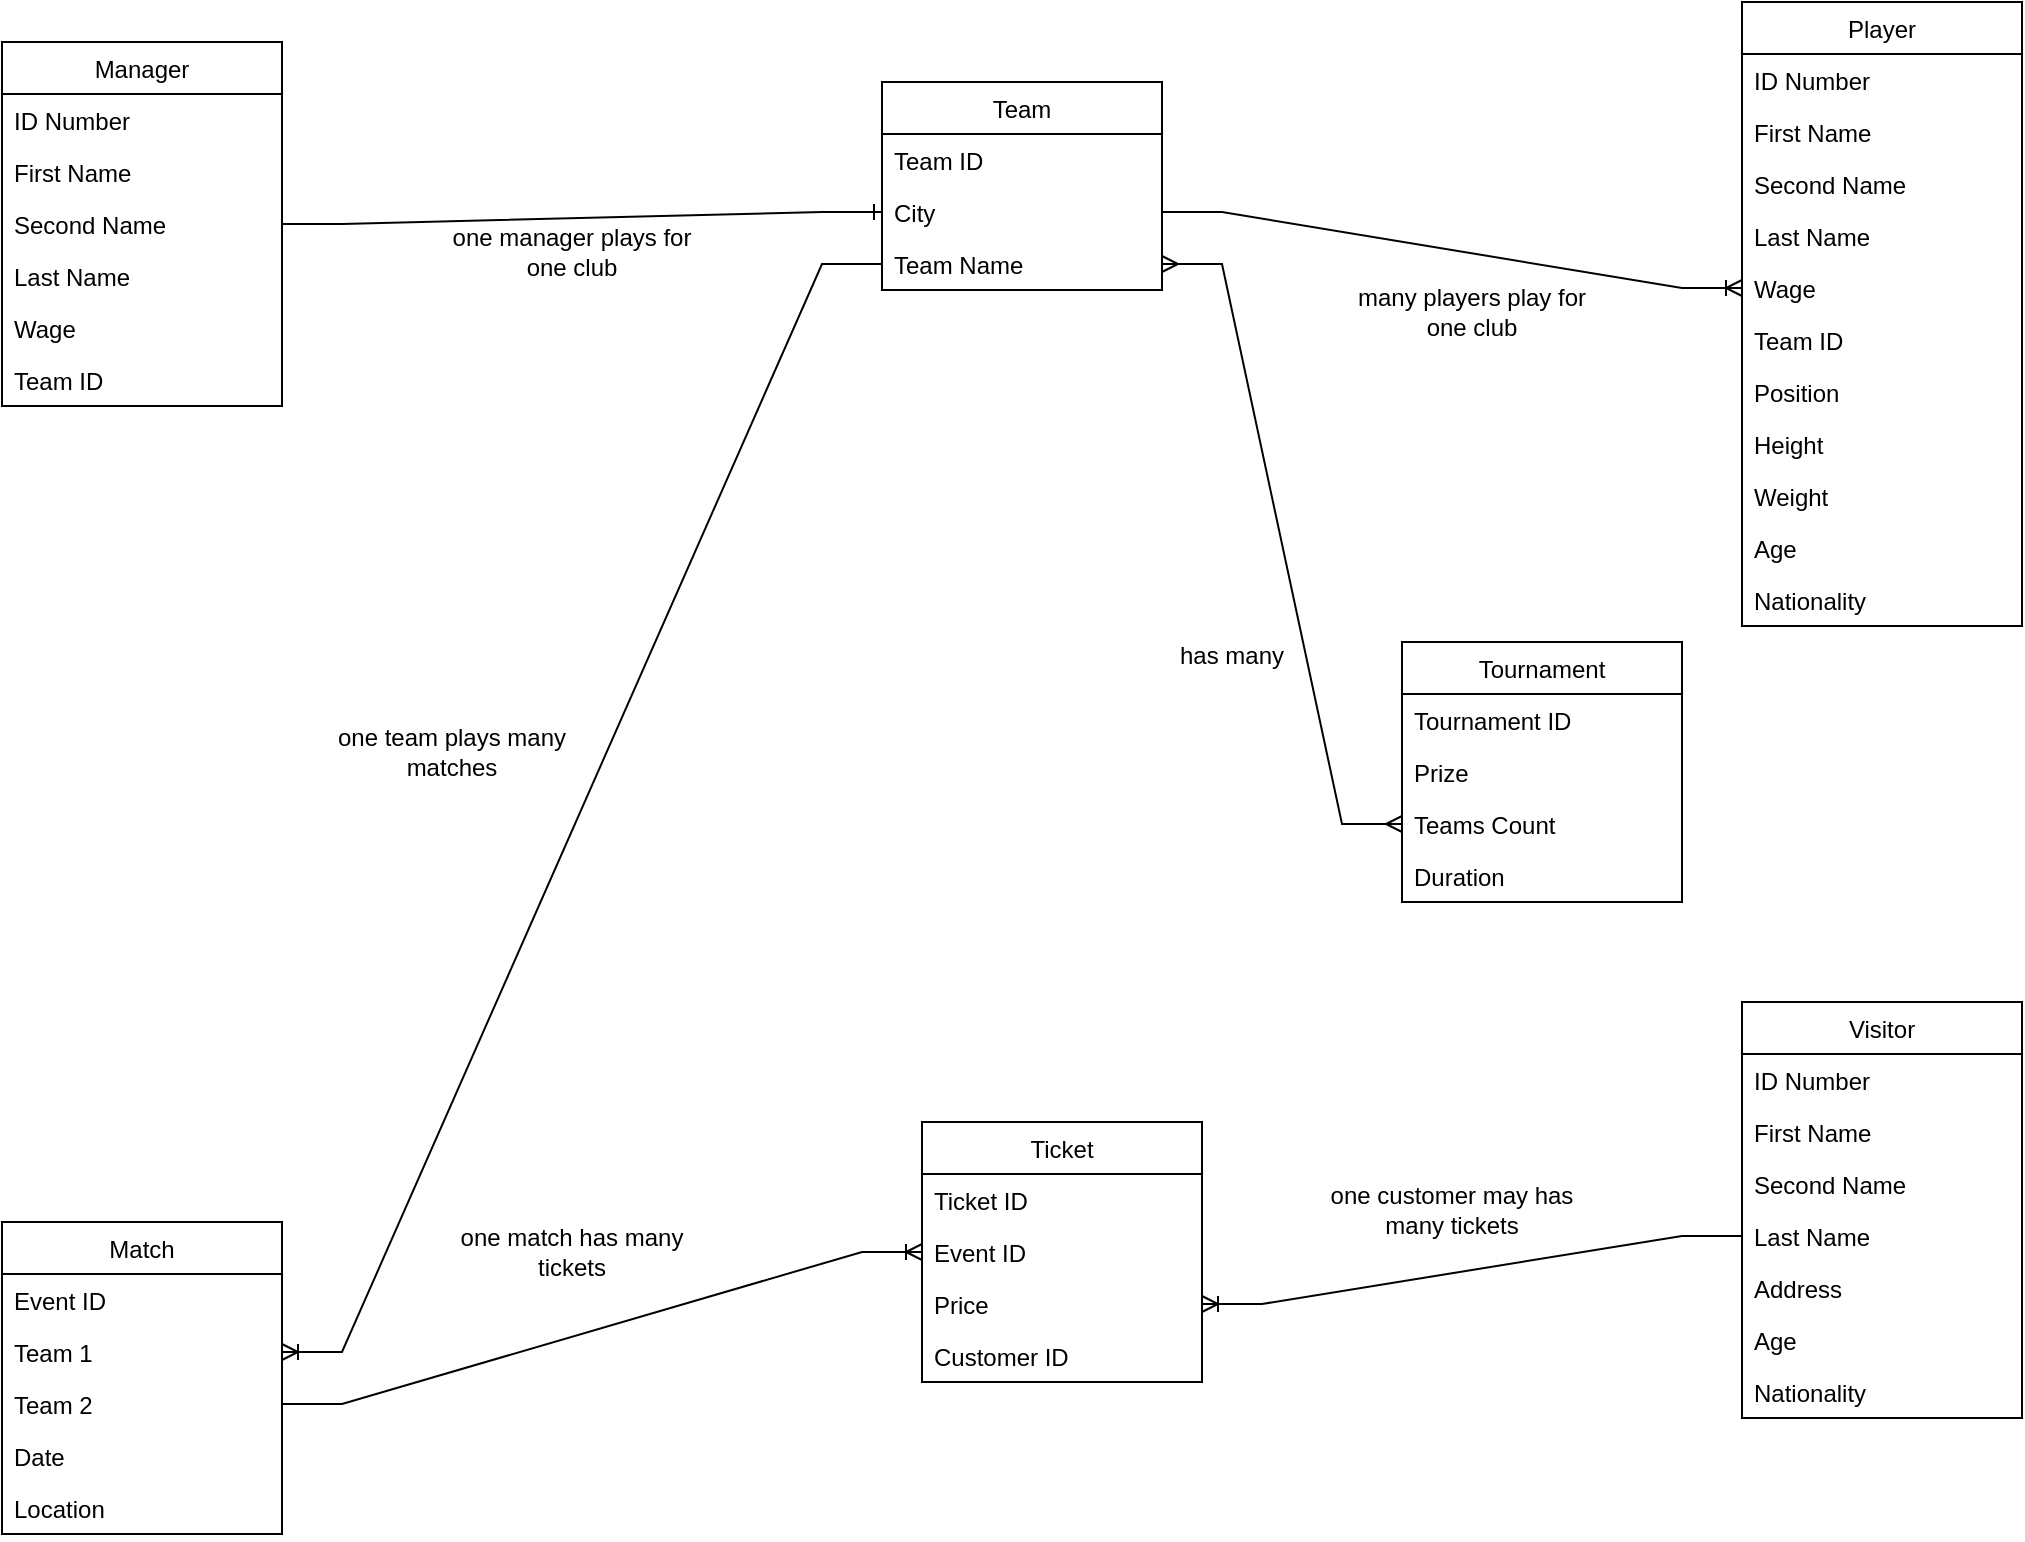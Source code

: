 <mxfile version="20.3.0" type="device"><diagram id="DIHqC8LQ9adC4hq5kopG" name="Page-1"><mxGraphModel dx="1422" dy="865" grid="1" gridSize="10" guides="1" tooltips="1" connect="1" arrows="1" fold="1" page="1" pageScale="1" pageWidth="1100" pageHeight="850" math="0" shadow="0"><root><mxCell id="0"/><mxCell id="1" parent="0"/><mxCell id="9SpjGvVc8Ao0vSaFqftL-1" value="Manager" style="swimlane;fontStyle=0;childLayout=stackLayout;horizontal=1;startSize=26;fillColor=none;horizontalStack=0;resizeParent=1;resizeParentMax=0;resizeLast=0;collapsible=1;marginBottom=0;" parent="1" vertex="1"><mxGeometry x="40" y="40" width="140" height="182" as="geometry"/></mxCell><mxCell id="9SpjGvVc8Ao0vSaFqftL-2" value="ID Number" style="text;strokeColor=none;fillColor=none;align=left;verticalAlign=top;spacingLeft=4;spacingRight=4;overflow=hidden;rotatable=0;points=[[0,0.5],[1,0.5]];portConstraint=eastwest;" parent="9SpjGvVc8Ao0vSaFqftL-1" vertex="1"><mxGeometry y="26" width="140" height="26" as="geometry"/></mxCell><mxCell id="9SpjGvVc8Ao0vSaFqftL-3" value="First Name" style="text;strokeColor=none;fillColor=none;align=left;verticalAlign=top;spacingLeft=4;spacingRight=4;overflow=hidden;rotatable=0;points=[[0,0.5],[1,0.5]];portConstraint=eastwest;" parent="9SpjGvVc8Ao0vSaFqftL-1" vertex="1"><mxGeometry y="52" width="140" height="26" as="geometry"/></mxCell><mxCell id="9SpjGvVc8Ao0vSaFqftL-4" value="Second Name" style="text;strokeColor=none;fillColor=none;align=left;verticalAlign=top;spacingLeft=4;spacingRight=4;overflow=hidden;rotatable=0;points=[[0,0.5],[1,0.5]];portConstraint=eastwest;" parent="9SpjGvVc8Ao0vSaFqftL-1" vertex="1"><mxGeometry y="78" width="140" height="26" as="geometry"/></mxCell><mxCell id="9SpjGvVc8Ao0vSaFqftL-5" value="Last Name" style="text;strokeColor=none;fillColor=none;align=left;verticalAlign=top;spacingLeft=4;spacingRight=4;overflow=hidden;rotatable=0;points=[[0,0.5],[1,0.5]];portConstraint=eastwest;" parent="9SpjGvVc8Ao0vSaFqftL-1" vertex="1"><mxGeometry y="104" width="140" height="26" as="geometry"/></mxCell><mxCell id="9SpjGvVc8Ao0vSaFqftL-6" value="Wage" style="text;strokeColor=none;fillColor=none;align=left;verticalAlign=top;spacingLeft=4;spacingRight=4;overflow=hidden;rotatable=0;points=[[0,0.5],[1,0.5]];portConstraint=eastwest;" parent="9SpjGvVc8Ao0vSaFqftL-1" vertex="1"><mxGeometry y="130" width="140" height="26" as="geometry"/></mxCell><mxCell id="9SpjGvVc8Ao0vSaFqftL-7" value="Team ID" style="text;strokeColor=none;fillColor=none;align=left;verticalAlign=top;spacingLeft=4;spacingRight=4;overflow=hidden;rotatable=0;points=[[0,0.5],[1,0.5]];portConstraint=eastwest;" parent="9SpjGvVc8Ao0vSaFqftL-1" vertex="1"><mxGeometry y="156" width="140" height="26" as="geometry"/></mxCell><mxCell id="9SpjGvVc8Ao0vSaFqftL-9" value="Match" style="swimlane;fontStyle=0;childLayout=stackLayout;horizontal=1;startSize=26;fillColor=none;horizontalStack=0;resizeParent=1;resizeParentMax=0;resizeLast=0;collapsible=1;marginBottom=0;" parent="1" vertex="1"><mxGeometry x="40" y="630" width="140" height="156" as="geometry"/></mxCell><mxCell id="9SpjGvVc8Ao0vSaFqftL-10" value="Event ID" style="text;strokeColor=none;fillColor=none;align=left;verticalAlign=top;spacingLeft=4;spacingRight=4;overflow=hidden;rotatable=0;points=[[0,0.5],[1,0.5]];portConstraint=eastwest;" parent="9SpjGvVc8Ao0vSaFqftL-9" vertex="1"><mxGeometry y="26" width="140" height="26" as="geometry"/></mxCell><mxCell id="9SpjGvVc8Ao0vSaFqftL-11" value="Team 1" style="text;strokeColor=none;fillColor=none;align=left;verticalAlign=top;spacingLeft=4;spacingRight=4;overflow=hidden;rotatable=0;points=[[0,0.5],[1,0.5]];portConstraint=eastwest;" parent="9SpjGvVc8Ao0vSaFqftL-9" vertex="1"><mxGeometry y="52" width="140" height="26" as="geometry"/></mxCell><mxCell id="9SpjGvVc8Ao0vSaFqftL-12" value="Team 2" style="text;strokeColor=none;fillColor=none;align=left;verticalAlign=top;spacingLeft=4;spacingRight=4;overflow=hidden;rotatable=0;points=[[0,0.5],[1,0.5]];portConstraint=eastwest;" parent="9SpjGvVc8Ao0vSaFqftL-9" vertex="1"><mxGeometry y="78" width="140" height="26" as="geometry"/></mxCell><mxCell id="9SpjGvVc8Ao0vSaFqftL-13" value="Date" style="text;strokeColor=none;fillColor=none;align=left;verticalAlign=top;spacingLeft=4;spacingRight=4;overflow=hidden;rotatable=0;points=[[0,0.5],[1,0.5]];portConstraint=eastwest;" parent="9SpjGvVc8Ao0vSaFqftL-9" vertex="1"><mxGeometry y="104" width="140" height="26" as="geometry"/></mxCell><mxCell id="9SpjGvVc8Ao0vSaFqftL-14" value="Location" style="text;strokeColor=none;fillColor=none;align=left;verticalAlign=top;spacingLeft=4;spacingRight=4;overflow=hidden;rotatable=0;points=[[0,0.5],[1,0.5]];portConstraint=eastwest;" parent="9SpjGvVc8Ao0vSaFqftL-9" vertex="1"><mxGeometry y="130" width="140" height="26" as="geometry"/></mxCell><mxCell id="9SpjGvVc8Ao0vSaFqftL-16" value="Ticket" style="swimlane;fontStyle=0;childLayout=stackLayout;horizontal=1;startSize=26;fillColor=none;horizontalStack=0;resizeParent=1;resizeParentMax=0;resizeLast=0;collapsible=1;marginBottom=0;" parent="1" vertex="1"><mxGeometry x="500" y="580" width="140" height="130" as="geometry"/></mxCell><mxCell id="9SpjGvVc8Ao0vSaFqftL-17" value="Ticket ID" style="text;strokeColor=none;fillColor=none;align=left;verticalAlign=top;spacingLeft=4;spacingRight=4;overflow=hidden;rotatable=0;points=[[0,0.5],[1,0.5]];portConstraint=eastwest;" parent="9SpjGvVc8Ao0vSaFqftL-16" vertex="1"><mxGeometry y="26" width="140" height="26" as="geometry"/></mxCell><mxCell id="9SpjGvVc8Ao0vSaFqftL-18" value="Event ID" style="text;strokeColor=none;fillColor=none;align=left;verticalAlign=top;spacingLeft=4;spacingRight=4;overflow=hidden;rotatable=0;points=[[0,0.5],[1,0.5]];portConstraint=eastwest;" parent="9SpjGvVc8Ao0vSaFqftL-16" vertex="1"><mxGeometry y="52" width="140" height="26" as="geometry"/></mxCell><mxCell id="9SpjGvVc8Ao0vSaFqftL-19" value="Price" style="text;strokeColor=none;fillColor=none;align=left;verticalAlign=top;spacingLeft=4;spacingRight=4;overflow=hidden;rotatable=0;points=[[0,0.5],[1,0.5]];portConstraint=eastwest;" parent="9SpjGvVc8Ao0vSaFqftL-16" vertex="1"><mxGeometry y="78" width="140" height="26" as="geometry"/></mxCell><mxCell id="9SpjGvVc8Ao0vSaFqftL-20" value="Customer ID" style="text;strokeColor=none;fillColor=none;align=left;verticalAlign=top;spacingLeft=4;spacingRight=4;overflow=hidden;rotatable=0;points=[[0,0.5],[1,0.5]];portConstraint=eastwest;" parent="9SpjGvVc8Ao0vSaFqftL-16" vertex="1"><mxGeometry y="104" width="140" height="26" as="geometry"/></mxCell><mxCell id="9SpjGvVc8Ao0vSaFqftL-22" value="Team" style="swimlane;fontStyle=0;childLayout=stackLayout;horizontal=1;startSize=26;fillColor=none;horizontalStack=0;resizeParent=1;resizeParentMax=0;resizeLast=0;collapsible=1;marginBottom=0;" parent="1" vertex="1"><mxGeometry x="480" y="60" width="140" height="104" as="geometry"/></mxCell><mxCell id="9SpjGvVc8Ao0vSaFqftL-23" value="Team ID" style="text;strokeColor=none;fillColor=none;align=left;verticalAlign=top;spacingLeft=4;spacingRight=4;overflow=hidden;rotatable=0;points=[[0,0.5],[1,0.5]];portConstraint=eastwest;" parent="9SpjGvVc8Ao0vSaFqftL-22" vertex="1"><mxGeometry y="26" width="140" height="26" as="geometry"/></mxCell><mxCell id="9SpjGvVc8Ao0vSaFqftL-24" value="City" style="text;strokeColor=none;fillColor=none;align=left;verticalAlign=top;spacingLeft=4;spacingRight=4;overflow=hidden;rotatable=0;points=[[0,0.5],[1,0.5]];portConstraint=eastwest;" parent="9SpjGvVc8Ao0vSaFqftL-22" vertex="1"><mxGeometry y="52" width="140" height="26" as="geometry"/></mxCell><mxCell id="9SpjGvVc8Ao0vSaFqftL-25" value="Team Name" style="text;strokeColor=none;fillColor=none;align=left;verticalAlign=top;spacingLeft=4;spacingRight=4;overflow=hidden;rotatable=0;points=[[0,0.5],[1,0.5]];portConstraint=eastwest;" parent="9SpjGvVc8Ao0vSaFqftL-22" vertex="1"><mxGeometry y="78" width="140" height="26" as="geometry"/></mxCell><mxCell id="9SpjGvVc8Ao0vSaFqftL-29" value="Player" style="swimlane;fontStyle=0;childLayout=stackLayout;horizontal=1;startSize=26;fillColor=none;horizontalStack=0;resizeParent=1;resizeParentMax=0;resizeLast=0;collapsible=1;marginBottom=0;" parent="1" vertex="1"><mxGeometry x="910" y="20" width="140" height="312" as="geometry"/></mxCell><mxCell id="9SpjGvVc8Ao0vSaFqftL-30" value="ID Number" style="text;strokeColor=none;fillColor=none;align=left;verticalAlign=top;spacingLeft=4;spacingRight=4;overflow=hidden;rotatable=0;points=[[0,0.5],[1,0.5]];portConstraint=eastwest;" parent="9SpjGvVc8Ao0vSaFqftL-29" vertex="1"><mxGeometry y="26" width="140" height="26" as="geometry"/></mxCell><mxCell id="9SpjGvVc8Ao0vSaFqftL-31" value="First Name" style="text;strokeColor=none;fillColor=none;align=left;verticalAlign=top;spacingLeft=4;spacingRight=4;overflow=hidden;rotatable=0;points=[[0,0.5],[1,0.5]];portConstraint=eastwest;" parent="9SpjGvVc8Ao0vSaFqftL-29" vertex="1"><mxGeometry y="52" width="140" height="26" as="geometry"/></mxCell><mxCell id="9SpjGvVc8Ao0vSaFqftL-32" value="Second Name" style="text;strokeColor=none;fillColor=none;align=left;verticalAlign=top;spacingLeft=4;spacingRight=4;overflow=hidden;rotatable=0;points=[[0,0.5],[1,0.5]];portConstraint=eastwest;" parent="9SpjGvVc8Ao0vSaFqftL-29" vertex="1"><mxGeometry y="78" width="140" height="26" as="geometry"/></mxCell><mxCell id="9SpjGvVc8Ao0vSaFqftL-33" value="Last Name" style="text;strokeColor=none;fillColor=none;align=left;verticalAlign=top;spacingLeft=4;spacingRight=4;overflow=hidden;rotatable=0;points=[[0,0.5],[1,0.5]];portConstraint=eastwest;" parent="9SpjGvVc8Ao0vSaFqftL-29" vertex="1"><mxGeometry y="104" width="140" height="26" as="geometry"/></mxCell><mxCell id="9SpjGvVc8Ao0vSaFqftL-34" value="Wage" style="text;strokeColor=none;fillColor=none;align=left;verticalAlign=top;spacingLeft=4;spacingRight=4;overflow=hidden;rotatable=0;points=[[0,0.5],[1,0.5]];portConstraint=eastwest;" parent="9SpjGvVc8Ao0vSaFqftL-29" vertex="1"><mxGeometry y="130" width="140" height="26" as="geometry"/></mxCell><mxCell id="9SpjGvVc8Ao0vSaFqftL-35" value="Team ID" style="text;strokeColor=none;fillColor=none;align=left;verticalAlign=top;spacingLeft=4;spacingRight=4;overflow=hidden;rotatable=0;points=[[0,0.5],[1,0.5]];portConstraint=eastwest;" parent="9SpjGvVc8Ao0vSaFqftL-29" vertex="1"><mxGeometry y="156" width="140" height="26" as="geometry"/></mxCell><mxCell id="9SpjGvVc8Ao0vSaFqftL-36" value="Position" style="text;strokeColor=none;fillColor=none;align=left;verticalAlign=top;spacingLeft=4;spacingRight=4;overflow=hidden;rotatable=0;points=[[0,0.5],[1,0.5]];portConstraint=eastwest;" parent="9SpjGvVc8Ao0vSaFqftL-29" vertex="1"><mxGeometry y="182" width="140" height="26" as="geometry"/></mxCell><mxCell id="9SpjGvVc8Ao0vSaFqftL-37" value="Height" style="text;strokeColor=none;fillColor=none;align=left;verticalAlign=top;spacingLeft=4;spacingRight=4;overflow=hidden;rotatable=0;points=[[0,0.5],[1,0.5]];portConstraint=eastwest;" parent="9SpjGvVc8Ao0vSaFqftL-29" vertex="1"><mxGeometry y="208" width="140" height="26" as="geometry"/></mxCell><mxCell id="9SpjGvVc8Ao0vSaFqftL-38" value="Weight" style="text;strokeColor=none;fillColor=none;align=left;verticalAlign=top;spacingLeft=4;spacingRight=4;overflow=hidden;rotatable=0;points=[[0,0.5],[1,0.5]];portConstraint=eastwest;" parent="9SpjGvVc8Ao0vSaFqftL-29" vertex="1"><mxGeometry y="234" width="140" height="26" as="geometry"/></mxCell><mxCell id="9SpjGvVc8Ao0vSaFqftL-49" value="Age" style="text;strokeColor=none;fillColor=none;align=left;verticalAlign=top;spacingLeft=4;spacingRight=4;overflow=hidden;rotatable=0;points=[[0,0.5],[1,0.5]];portConstraint=eastwest;" parent="9SpjGvVc8Ao0vSaFqftL-29" vertex="1"><mxGeometry y="260" width="140" height="26" as="geometry"/></mxCell><mxCell id="9SpjGvVc8Ao0vSaFqftL-50" value="Nationality" style="text;strokeColor=none;fillColor=none;align=left;verticalAlign=top;spacingLeft=4;spacingRight=4;overflow=hidden;rotatable=0;points=[[0,0.5],[1,0.5]];portConstraint=eastwest;" parent="9SpjGvVc8Ao0vSaFqftL-29" vertex="1"><mxGeometry y="286" width="140" height="26" as="geometry"/></mxCell><mxCell id="9SpjGvVc8Ao0vSaFqftL-39" value="Visitor" style="swimlane;fontStyle=0;childLayout=stackLayout;horizontal=1;startSize=26;fillColor=none;horizontalStack=0;resizeParent=1;resizeParentMax=0;resizeLast=0;collapsible=1;marginBottom=0;" parent="1" vertex="1"><mxGeometry x="910" y="520" width="140" height="208" as="geometry"/></mxCell><mxCell id="9SpjGvVc8Ao0vSaFqftL-40" value="ID Number" style="text;strokeColor=none;fillColor=none;align=left;verticalAlign=top;spacingLeft=4;spacingRight=4;overflow=hidden;rotatable=0;points=[[0,0.5],[1,0.5]];portConstraint=eastwest;" parent="9SpjGvVc8Ao0vSaFqftL-39" vertex="1"><mxGeometry y="26" width="140" height="26" as="geometry"/></mxCell><mxCell id="9SpjGvVc8Ao0vSaFqftL-41" value="First Name" style="text;strokeColor=none;fillColor=none;align=left;verticalAlign=top;spacingLeft=4;spacingRight=4;overflow=hidden;rotatable=0;points=[[0,0.5],[1,0.5]];portConstraint=eastwest;" parent="9SpjGvVc8Ao0vSaFqftL-39" vertex="1"><mxGeometry y="52" width="140" height="26" as="geometry"/></mxCell><mxCell id="9SpjGvVc8Ao0vSaFqftL-42" value="Second Name" style="text;strokeColor=none;fillColor=none;align=left;verticalAlign=top;spacingLeft=4;spacingRight=4;overflow=hidden;rotatable=0;points=[[0,0.5],[1,0.5]];portConstraint=eastwest;" parent="9SpjGvVc8Ao0vSaFqftL-39" vertex="1"><mxGeometry y="78" width="140" height="26" as="geometry"/></mxCell><mxCell id="9SpjGvVc8Ao0vSaFqftL-43" value="Last Name" style="text;strokeColor=none;fillColor=none;align=left;verticalAlign=top;spacingLeft=4;spacingRight=4;overflow=hidden;rotatable=0;points=[[0,0.5],[1,0.5]];portConstraint=eastwest;" parent="9SpjGvVc8Ao0vSaFqftL-39" vertex="1"><mxGeometry y="104" width="140" height="26" as="geometry"/></mxCell><mxCell id="9SpjGvVc8Ao0vSaFqftL-44" value="Address" style="text;strokeColor=none;fillColor=none;align=left;verticalAlign=top;spacingLeft=4;spacingRight=4;overflow=hidden;rotatable=0;points=[[0,0.5],[1,0.5]];portConstraint=eastwest;" parent="9SpjGvVc8Ao0vSaFqftL-39" vertex="1"><mxGeometry y="130" width="140" height="26" as="geometry"/></mxCell><mxCell id="9SpjGvVc8Ao0vSaFqftL-45" value="Age" style="text;strokeColor=none;fillColor=none;align=left;verticalAlign=top;spacingLeft=4;spacingRight=4;overflow=hidden;rotatable=0;points=[[0,0.5],[1,0.5]];portConstraint=eastwest;" parent="9SpjGvVc8Ao0vSaFqftL-39" vertex="1"><mxGeometry y="156" width="140" height="26" as="geometry"/></mxCell><mxCell id="9SpjGvVc8Ao0vSaFqftL-48" value="Nationality" style="text;strokeColor=none;fillColor=none;align=left;verticalAlign=top;spacingLeft=4;spacingRight=4;overflow=hidden;rotatable=0;points=[[0,0.5],[1,0.5]];portConstraint=eastwest;" parent="9SpjGvVc8Ao0vSaFqftL-39" vertex="1"><mxGeometry y="182" width="140" height="26" as="geometry"/></mxCell><mxCell id="9SpjGvVc8Ao0vSaFqftL-52" value="" style="edgeStyle=entityRelationEdgeStyle;fontSize=12;html=1;endArrow=ERoneToMany;rounded=0;exitX=1;exitY=0.5;exitDx=0;exitDy=0;entryX=0;entryY=0.5;entryDx=0;entryDy=0;" parent="1" source="9SpjGvVc8Ao0vSaFqftL-24" target="9SpjGvVc8Ao0vSaFqftL-34" edge="1"><mxGeometry width="100" height="100" relative="1" as="geometry"><mxPoint x="710" y="440" as="sourcePoint"/><mxPoint x="810" y="340" as="targetPoint"/></mxGeometry></mxCell><mxCell id="9SpjGvVc8Ao0vSaFqftL-53" value="" style="edgeStyle=entityRelationEdgeStyle;fontSize=12;html=1;endArrow=ERone;endFill=1;rounded=0;exitX=1;exitY=0.5;exitDx=0;exitDy=0;entryX=0;entryY=0.5;entryDx=0;entryDy=0;" parent="1" source="9SpjGvVc8Ao0vSaFqftL-4" target="9SpjGvVc8Ao0vSaFqftL-24" edge="1"><mxGeometry width="100" height="100" relative="1" as="geometry"><mxPoint x="710" y="440" as="sourcePoint"/><mxPoint x="810" y="340" as="targetPoint"/></mxGeometry></mxCell><mxCell id="VjCHkBiXTh1LSIJgT5ab-1" value="one manager plays for one club" style="text;html=1;strokeColor=none;fillColor=none;align=center;verticalAlign=middle;whiteSpace=wrap;rounded=0;" vertex="1" parent="1"><mxGeometry x="260" y="140" width="130" height="10" as="geometry"/></mxCell><mxCell id="VjCHkBiXTh1LSIJgT5ab-2" value="many players play for one club" style="text;html=1;strokeColor=none;fillColor=none;align=center;verticalAlign=middle;whiteSpace=wrap;rounded=0;rotation=0;" vertex="1" parent="1"><mxGeometry x="710" y="160" width="130" height="30" as="geometry"/></mxCell><mxCell id="VjCHkBiXTh1LSIJgT5ab-4" value="" style="edgeStyle=entityRelationEdgeStyle;fontSize=12;html=1;endArrow=ERoneToMany;rounded=0;exitX=0;exitY=0.5;exitDx=0;exitDy=0;entryX=1;entryY=0.5;entryDx=0;entryDy=0;" edge="1" parent="1" source="9SpjGvVc8Ao0vSaFqftL-43" target="9SpjGvVc8Ao0vSaFqftL-19"><mxGeometry width="100" height="100" relative="1" as="geometry"><mxPoint x="610" y="410" as="sourcePoint"/><mxPoint x="710" y="310" as="targetPoint"/></mxGeometry></mxCell><mxCell id="VjCHkBiXTh1LSIJgT5ab-5" value="one customer may has many tickets" style="text;html=1;strokeColor=none;fillColor=none;align=center;verticalAlign=middle;whiteSpace=wrap;rounded=0;rotation=0;" vertex="1" parent="1"><mxGeometry x="700" y="609" width="130" height="30" as="geometry"/></mxCell><mxCell id="VjCHkBiXTh1LSIJgT5ab-6" value="one match has many tickets" style="text;html=1;strokeColor=none;fillColor=none;align=center;verticalAlign=middle;whiteSpace=wrap;rounded=0;rotation=0;" vertex="1" parent="1"><mxGeometry x="260" y="630" width="130" height="30" as="geometry"/></mxCell><mxCell id="VjCHkBiXTh1LSIJgT5ab-7" value="" style="edgeStyle=entityRelationEdgeStyle;fontSize=12;html=1;endArrow=ERoneToMany;rounded=0;exitX=1;exitY=0.5;exitDx=0;exitDy=0;entryX=0;entryY=0.5;entryDx=0;entryDy=0;" edge="1" parent="1" source="9SpjGvVc8Ao0vSaFqftL-12" target="9SpjGvVc8Ao0vSaFqftL-18"><mxGeometry width="100" height="100" relative="1" as="geometry"><mxPoint x="420" y="450" as="sourcePoint"/><mxPoint x="150" y="484" as="targetPoint"/></mxGeometry></mxCell><mxCell id="VjCHkBiXTh1LSIJgT5ab-15" value="" style="edgeStyle=entityRelationEdgeStyle;fontSize=12;html=1;endArrow=ERoneToMany;rounded=0;entryX=1;entryY=0.5;entryDx=0;entryDy=0;exitX=0;exitY=0.5;exitDx=0;exitDy=0;" edge="1" parent="1" source="9SpjGvVc8Ao0vSaFqftL-25" target="9SpjGvVc8Ao0vSaFqftL-11"><mxGeometry width="100" height="100" relative="1" as="geometry"><mxPoint x="630" y="150" as="sourcePoint"/><mxPoint x="30" y="720" as="targetPoint"/></mxGeometry></mxCell><mxCell id="VjCHkBiXTh1LSIJgT5ab-16" value="one team plays many matches" style="text;html=1;strokeColor=none;fillColor=none;align=center;verticalAlign=middle;whiteSpace=wrap;rounded=0;rotation=0;" vertex="1" parent="1"><mxGeometry x="200" y="380" width="130" height="30" as="geometry"/></mxCell><mxCell id="VjCHkBiXTh1LSIJgT5ab-17" value="Tournament" style="swimlane;fontStyle=0;childLayout=stackLayout;horizontal=1;startSize=26;fillColor=none;horizontalStack=0;resizeParent=1;resizeParentMax=0;resizeLast=0;collapsible=1;marginBottom=0;" vertex="1" parent="1"><mxGeometry x="740" y="340" width="140" height="130" as="geometry"/></mxCell><mxCell id="VjCHkBiXTh1LSIJgT5ab-18" value="Tournament ID" style="text;strokeColor=none;fillColor=none;align=left;verticalAlign=top;spacingLeft=4;spacingRight=4;overflow=hidden;rotatable=0;points=[[0,0.5],[1,0.5]];portConstraint=eastwest;" vertex="1" parent="VjCHkBiXTh1LSIJgT5ab-17"><mxGeometry y="26" width="140" height="26" as="geometry"/></mxCell><mxCell id="VjCHkBiXTh1LSIJgT5ab-19" value="Prize" style="text;strokeColor=none;fillColor=none;align=left;verticalAlign=top;spacingLeft=4;spacingRight=4;overflow=hidden;rotatable=0;points=[[0,0.5],[1,0.5]];portConstraint=eastwest;" vertex="1" parent="VjCHkBiXTh1LSIJgT5ab-17"><mxGeometry y="52" width="140" height="26" as="geometry"/></mxCell><mxCell id="VjCHkBiXTh1LSIJgT5ab-20" value="Teams Count" style="text;strokeColor=none;fillColor=none;align=left;verticalAlign=top;spacingLeft=4;spacingRight=4;overflow=hidden;rotatable=0;points=[[0,0.5],[1,0.5]];portConstraint=eastwest;" vertex="1" parent="VjCHkBiXTh1LSIJgT5ab-17"><mxGeometry y="78" width="140" height="26" as="geometry"/></mxCell><mxCell id="VjCHkBiXTh1LSIJgT5ab-22" value="Duration" style="text;strokeColor=none;fillColor=none;align=left;verticalAlign=top;spacingLeft=4;spacingRight=4;overflow=hidden;rotatable=0;points=[[0,0.5],[1,0.5]];portConstraint=eastwest;" vertex="1" parent="VjCHkBiXTh1LSIJgT5ab-17"><mxGeometry y="104" width="140" height="26" as="geometry"/></mxCell><mxCell id="VjCHkBiXTh1LSIJgT5ab-28" value="" style="edgeStyle=entityRelationEdgeStyle;fontSize=12;html=1;endArrow=ERmany;startArrow=ERmany;rounded=0;entryX=0;entryY=0.5;entryDx=0;entryDy=0;" edge="1" parent="1" source="9SpjGvVc8Ao0vSaFqftL-25" target="VjCHkBiXTh1LSIJgT5ab-20"><mxGeometry width="100" height="100" relative="1" as="geometry"><mxPoint x="610" y="335" as="sourcePoint"/><mxPoint x="710" y="310" as="targetPoint"/></mxGeometry></mxCell><mxCell id="VjCHkBiXTh1LSIJgT5ab-29" value="has many" style="text;html=1;strokeColor=none;fillColor=none;align=center;verticalAlign=middle;whiteSpace=wrap;rounded=0;rotation=0;" vertex="1" parent="1"><mxGeometry x="590" y="332" width="130" height="30" as="geometry"/></mxCell></root></mxGraphModel></diagram></mxfile>
